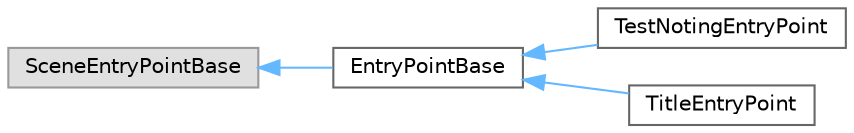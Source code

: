 digraph "クラス階層図"
{
 // LATEX_PDF_SIZE
  bgcolor="transparent";
  edge [fontname=Helvetica,fontsize=10,labelfontname=Helvetica,labelfontsize=10];
  node [fontname=Helvetica,fontsize=10,shape=box,height=0.2,width=0.4];
  rankdir="LR";
  Node0 [id="Node000000",label="SceneEntryPointBase",height=0.2,width=0.4,color="grey60", fillcolor="#E0E0E0", style="filled",tooltip=" "];
  Node0 -> Node1 [id="edge531_Node000000_Node000001",dir="back",color="steelblue1",style="solid",tooltip=" "];
  Node1 [id="Node000001",label="EntryPointBase",height=0.2,width=0.4,color="grey40", fillcolor="white", style="filled",URL="$class_entry_point_base.html",tooltip="どのシーンから起動しても共通の初期化、処理などを実行し特定のシーンからの遷移しないと動かないといった症状を防ぐための基底クラス 基本的にOnEditorFirstPreInitializeに記述される前..."];
  Node1 -> Node2 [id="edge532_Node000001_Node000002",dir="back",color="steelblue1",style="solid",tooltip=" "];
  Node2 [id="Node000002",label="TestNotingEntryPoint",height=0.2,width=0.4,color="grey40", fillcolor="white", style="filled",URL="$class_test_noting_entry_point.html",tooltip=" "];
  Node1 -> Node3 [id="edge533_Node000001_Node000003",dir="back",color="steelblue1",style="solid",tooltip=" "];
  Node3 [id="Node000003",label="TitleEntryPoint",height=0.2,width=0.4,color="grey40", fillcolor="white", style="filled",URL="$class_title_entry_point.html",tooltip=" "];
}
